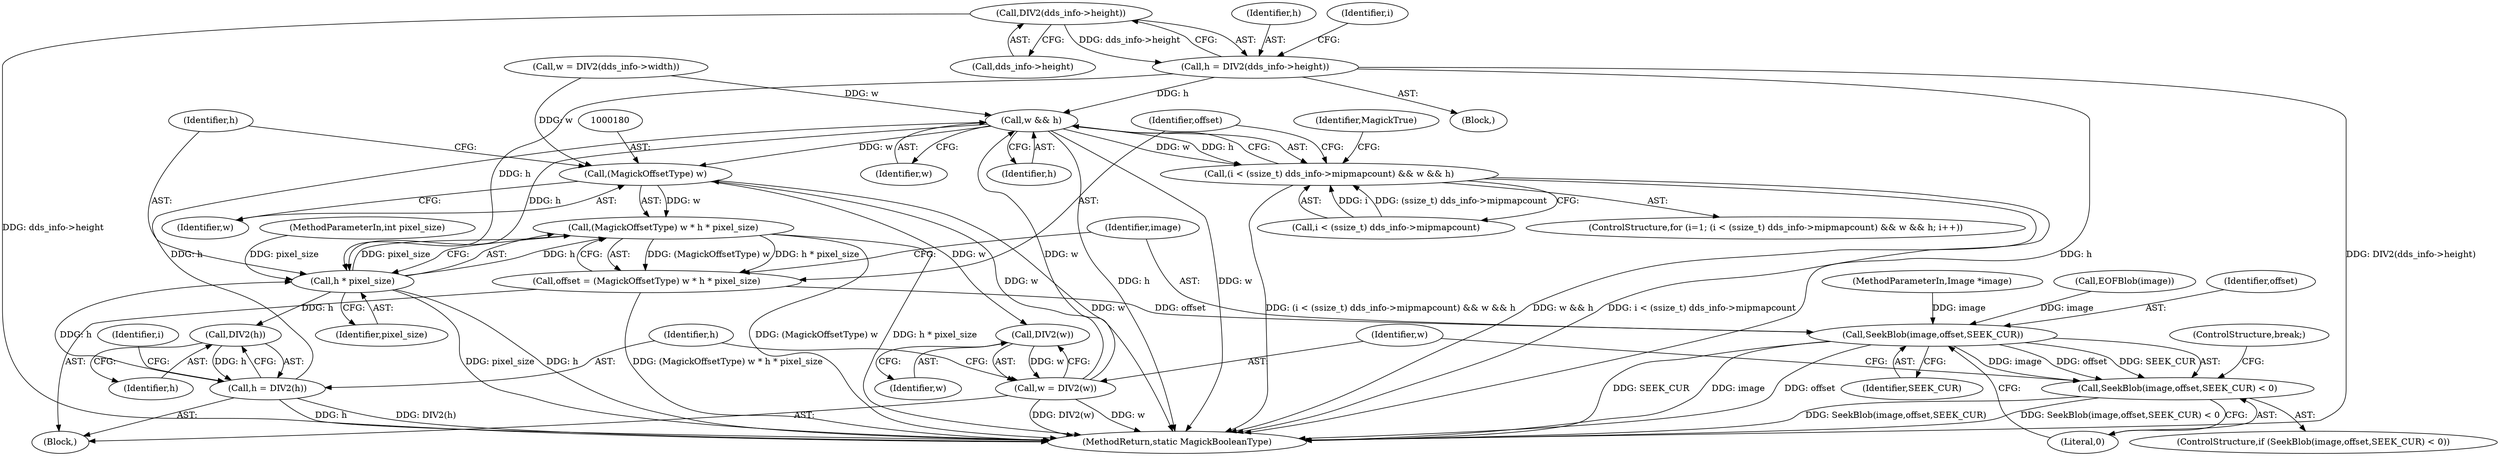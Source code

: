 digraph "0_ImageMagick_3ab016764c7f787829d9065440d86f5609765110@pointer" {
"1000154" [label="(Call,DIV2(dds_info->height))"];
"1000152" [label="(Call,h = DIV2(dds_info->height))"];
"1000170" [label="(Call,w && h)"];
"1000162" [label="(Call,(i < (ssize_t) dds_info->mipmapcount) && w && h)"];
"1000179" [label="(Call,(MagickOffsetType) w)"];
"1000178" [label="(Call,(MagickOffsetType) w * h * pixel_size)"];
"1000176" [label="(Call,offset = (MagickOffsetType) w * h * pixel_size)"];
"1000187" [label="(Call,SeekBlob(image,offset,SEEK_CUR))"];
"1000186" [label="(Call,SeekBlob(image,offset,SEEK_CUR) < 0)"];
"1000195" [label="(Call,DIV2(w))"];
"1000193" [label="(Call,w = DIV2(w))"];
"1000182" [label="(Call,h * pixel_size)"];
"1000199" [label="(Call,DIV2(h))"];
"1000197" [label="(Call,h = DIV2(h))"];
"1000190" [label="(Identifier,SEEK_CUR)"];
"1000177" [label="(Identifier,offset)"];
"1000194" [label="(Identifier,w)"];
"1000192" [label="(ControlStructure,break;)"];
"1000114" [label="(Call,EOFBlob(image))"];
"1000200" [label="(Identifier,h)"];
"1000186" [label="(Call,SeekBlob(image,offset,SEEK_CUR) < 0)"];
"1000184" [label="(Identifier,pixel_size)"];
"1000203" [label="(MethodReturn,static MagickBooleanType)"];
"1000195" [label="(Call,DIV2(w))"];
"1000155" [label="(Call,dds_info->height)"];
"1000152" [label="(Call,h = DIV2(dds_info->height))"];
"1000182" [label="(Call,h * pixel_size)"];
"1000174" [label="(Identifier,i)"];
"1000191" [label="(Literal,0)"];
"1000198" [label="(Identifier,h)"];
"1000105" [label="(MethodParameterIn,int pixel_size)"];
"1000162" [label="(Call,(i < (ssize_t) dds_info->mipmapcount) && w && h)"];
"1000187" [label="(Call,SeekBlob(image,offset,SEEK_CUR))"];
"1000145" [label="(Block,)"];
"1000171" [label="(Identifier,w)"];
"1000183" [label="(Identifier,h)"];
"1000197" [label="(Call,h = DIV2(h))"];
"1000178" [label="(Call,(MagickOffsetType) w * h * pixel_size)"];
"1000189" [label="(Identifier,offset)"];
"1000176" [label="(Call,offset = (MagickOffsetType) w * h * pixel_size)"];
"1000170" [label="(Call,w && h)"];
"1000103" [label="(MethodParameterIn,Image *image)"];
"1000146" [label="(Call,w = DIV2(dds_info->width))"];
"1000158" [label="(ControlStructure,for (i=1; (i < (ssize_t) dds_info->mipmapcount) && w && h; i++))"];
"1000175" [label="(Block,)"];
"1000196" [label="(Identifier,w)"];
"1000163" [label="(Call,i < (ssize_t) dds_info->mipmapcount)"];
"1000153" [label="(Identifier,h)"];
"1000154" [label="(Call,DIV2(dds_info->height))"];
"1000188" [label="(Identifier,image)"];
"1000172" [label="(Identifier,h)"];
"1000160" [label="(Identifier,i)"];
"1000179" [label="(Call,(MagickOffsetType) w)"];
"1000193" [label="(Call,w = DIV2(w))"];
"1000202" [label="(Identifier,MagickTrue)"];
"1000181" [label="(Identifier,w)"];
"1000185" [label="(ControlStructure,if (SeekBlob(image,offset,SEEK_CUR) < 0))"];
"1000199" [label="(Call,DIV2(h))"];
"1000154" -> "1000152"  [label="AST: "];
"1000154" -> "1000155"  [label="CFG: "];
"1000155" -> "1000154"  [label="AST: "];
"1000152" -> "1000154"  [label="CFG: "];
"1000154" -> "1000203"  [label="DDG: dds_info->height"];
"1000154" -> "1000152"  [label="DDG: dds_info->height"];
"1000152" -> "1000145"  [label="AST: "];
"1000153" -> "1000152"  [label="AST: "];
"1000160" -> "1000152"  [label="CFG: "];
"1000152" -> "1000203"  [label="DDG: h"];
"1000152" -> "1000203"  [label="DDG: DIV2(dds_info->height)"];
"1000152" -> "1000170"  [label="DDG: h"];
"1000152" -> "1000182"  [label="DDG: h"];
"1000170" -> "1000162"  [label="AST: "];
"1000170" -> "1000171"  [label="CFG: "];
"1000170" -> "1000172"  [label="CFG: "];
"1000171" -> "1000170"  [label="AST: "];
"1000172" -> "1000170"  [label="AST: "];
"1000162" -> "1000170"  [label="CFG: "];
"1000170" -> "1000203"  [label="DDG: h"];
"1000170" -> "1000203"  [label="DDG: w"];
"1000170" -> "1000162"  [label="DDG: w"];
"1000170" -> "1000162"  [label="DDG: h"];
"1000193" -> "1000170"  [label="DDG: w"];
"1000146" -> "1000170"  [label="DDG: w"];
"1000197" -> "1000170"  [label="DDG: h"];
"1000170" -> "1000179"  [label="DDG: w"];
"1000170" -> "1000182"  [label="DDG: h"];
"1000162" -> "1000158"  [label="AST: "];
"1000162" -> "1000163"  [label="CFG: "];
"1000163" -> "1000162"  [label="AST: "];
"1000177" -> "1000162"  [label="CFG: "];
"1000202" -> "1000162"  [label="CFG: "];
"1000162" -> "1000203"  [label="DDG: w && h"];
"1000162" -> "1000203"  [label="DDG: i < (ssize_t) dds_info->mipmapcount"];
"1000162" -> "1000203"  [label="DDG: (i < (ssize_t) dds_info->mipmapcount) && w && h"];
"1000163" -> "1000162"  [label="DDG: i"];
"1000163" -> "1000162"  [label="DDG: (ssize_t) dds_info->mipmapcount"];
"1000179" -> "1000178"  [label="AST: "];
"1000179" -> "1000181"  [label="CFG: "];
"1000180" -> "1000179"  [label="AST: "];
"1000181" -> "1000179"  [label="AST: "];
"1000183" -> "1000179"  [label="CFG: "];
"1000179" -> "1000203"  [label="DDG: w"];
"1000179" -> "1000178"  [label="DDG: w"];
"1000193" -> "1000179"  [label="DDG: w"];
"1000146" -> "1000179"  [label="DDG: w"];
"1000179" -> "1000195"  [label="DDG: w"];
"1000178" -> "1000176"  [label="AST: "];
"1000178" -> "1000182"  [label="CFG: "];
"1000182" -> "1000178"  [label="AST: "];
"1000176" -> "1000178"  [label="CFG: "];
"1000178" -> "1000203"  [label="DDG: h * pixel_size"];
"1000178" -> "1000203"  [label="DDG: (MagickOffsetType) w"];
"1000178" -> "1000176"  [label="DDG: (MagickOffsetType) w"];
"1000178" -> "1000176"  [label="DDG: h * pixel_size"];
"1000182" -> "1000178"  [label="DDG: h"];
"1000182" -> "1000178"  [label="DDG: pixel_size"];
"1000176" -> "1000175"  [label="AST: "];
"1000177" -> "1000176"  [label="AST: "];
"1000188" -> "1000176"  [label="CFG: "];
"1000176" -> "1000203"  [label="DDG: (MagickOffsetType) w * h * pixel_size"];
"1000176" -> "1000187"  [label="DDG: offset"];
"1000187" -> "1000186"  [label="AST: "];
"1000187" -> "1000190"  [label="CFG: "];
"1000188" -> "1000187"  [label="AST: "];
"1000189" -> "1000187"  [label="AST: "];
"1000190" -> "1000187"  [label="AST: "];
"1000191" -> "1000187"  [label="CFG: "];
"1000187" -> "1000203"  [label="DDG: SEEK_CUR"];
"1000187" -> "1000203"  [label="DDG: image"];
"1000187" -> "1000203"  [label="DDG: offset"];
"1000187" -> "1000186"  [label="DDG: image"];
"1000187" -> "1000186"  [label="DDG: offset"];
"1000187" -> "1000186"  [label="DDG: SEEK_CUR"];
"1000114" -> "1000187"  [label="DDG: image"];
"1000103" -> "1000187"  [label="DDG: image"];
"1000186" -> "1000185"  [label="AST: "];
"1000186" -> "1000191"  [label="CFG: "];
"1000191" -> "1000186"  [label="AST: "];
"1000192" -> "1000186"  [label="CFG: "];
"1000194" -> "1000186"  [label="CFG: "];
"1000186" -> "1000203"  [label="DDG: SeekBlob(image,offset,SEEK_CUR) < 0"];
"1000186" -> "1000203"  [label="DDG: SeekBlob(image,offset,SEEK_CUR)"];
"1000195" -> "1000193"  [label="AST: "];
"1000195" -> "1000196"  [label="CFG: "];
"1000196" -> "1000195"  [label="AST: "];
"1000193" -> "1000195"  [label="CFG: "];
"1000195" -> "1000193"  [label="DDG: w"];
"1000193" -> "1000175"  [label="AST: "];
"1000194" -> "1000193"  [label="AST: "];
"1000198" -> "1000193"  [label="CFG: "];
"1000193" -> "1000203"  [label="DDG: w"];
"1000193" -> "1000203"  [label="DDG: DIV2(w)"];
"1000182" -> "1000184"  [label="CFG: "];
"1000183" -> "1000182"  [label="AST: "];
"1000184" -> "1000182"  [label="AST: "];
"1000182" -> "1000203"  [label="DDG: pixel_size"];
"1000182" -> "1000203"  [label="DDG: h"];
"1000197" -> "1000182"  [label="DDG: h"];
"1000105" -> "1000182"  [label="DDG: pixel_size"];
"1000182" -> "1000199"  [label="DDG: h"];
"1000199" -> "1000197"  [label="AST: "];
"1000199" -> "1000200"  [label="CFG: "];
"1000200" -> "1000199"  [label="AST: "];
"1000197" -> "1000199"  [label="CFG: "];
"1000199" -> "1000197"  [label="DDG: h"];
"1000197" -> "1000175"  [label="AST: "];
"1000198" -> "1000197"  [label="AST: "];
"1000174" -> "1000197"  [label="CFG: "];
"1000197" -> "1000203"  [label="DDG: DIV2(h)"];
"1000197" -> "1000203"  [label="DDG: h"];
}
